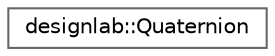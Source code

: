 digraph "クラス階層図"
{
 // LATEX_PDF_SIZE
  bgcolor="transparent";
  edge [fontname=Helvetica,fontsize=10,labelfontname=Helvetica,labelfontsize=10];
  node [fontname=Helvetica,fontsize=10,shape=box,height=0.2,width=0.4];
  rankdir="LR";
  Node0 [id="Node000000",label="designlab::Quaternion",height=0.2,width=0.4,color="grey40", fillcolor="white", style="filled",URL="$structdesignlab_1_1_quaternion.html",tooltip="クォータニオンを表す構造体"];
}
